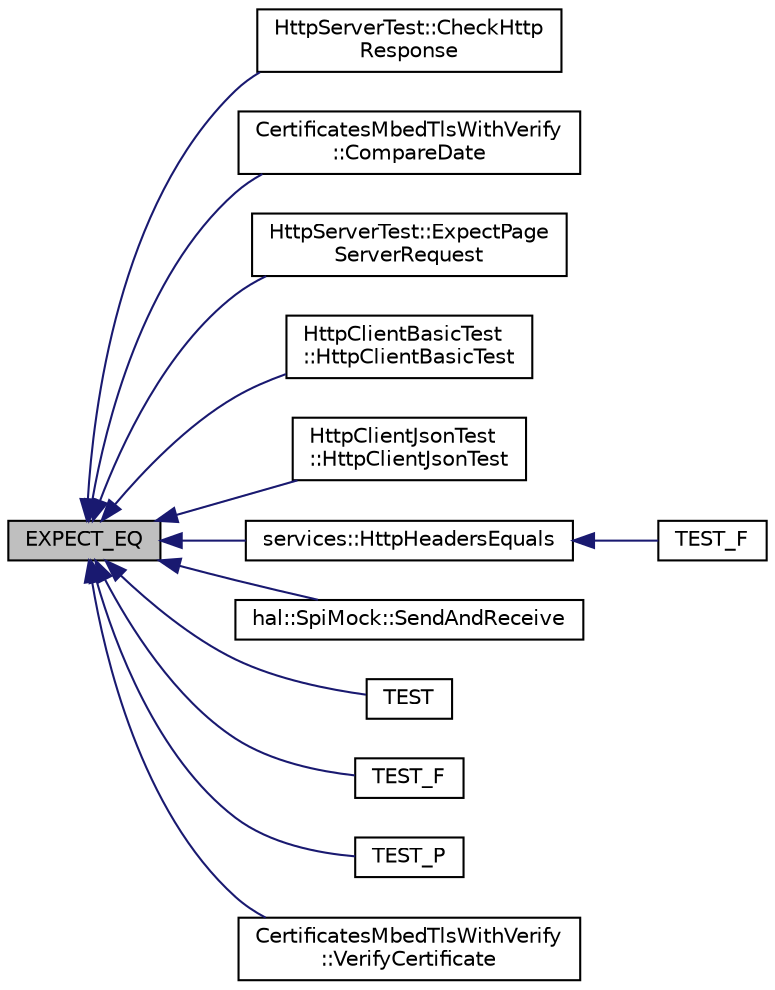 digraph "EXPECT_EQ"
{
 // INTERACTIVE_SVG=YES
  edge [fontname="Helvetica",fontsize="10",labelfontname="Helvetica",labelfontsize="10"];
  node [fontname="Helvetica",fontsize="10",shape=record];
  rankdir="LR";
  Node1 [label="EXPECT_EQ",height=0.2,width=0.4,color="black", fillcolor="grey75", style="filled", fontcolor="black"];
  Node1 -> Node2 [dir="back",color="midnightblue",fontsize="10",style="solid",fontname="Helvetica"];
  Node2 [label="HttpServerTest::CheckHttp\lResponse",height=0.2,width=0.4,color="black", fillcolor="white", style="filled",URL="$d7/dd3/class_http_server_test.html#a3a7823e6b66168d8d2e8f5edc9675ab8"];
  Node1 -> Node3 [dir="back",color="midnightblue",fontsize="10",style="solid",fontname="Helvetica"];
  Node3 [label="CertificatesMbedTlsWithVerify\l::CompareDate",height=0.2,width=0.4,color="black", fillcolor="white", style="filled",URL="$de/de4/class_certificates_mbed_tls_with_verify.html#a7563412d124eb0524cc7ed46a7cb25ed"];
  Node1 -> Node4 [dir="back",color="midnightblue",fontsize="10",style="solid",fontname="Helvetica"];
  Node4 [label="HttpServerTest::ExpectPage\lServerRequest",height=0.2,width=0.4,color="black", fillcolor="white", style="filled",URL="$d7/dd3/class_http_server_test.html#a252c903937e555cf95731b852c209631"];
  Node1 -> Node5 [dir="back",color="midnightblue",fontsize="10",style="solid",fontname="Helvetica"];
  Node5 [label="HttpClientBasicTest\l::HttpClientBasicTest",height=0.2,width=0.4,color="black", fillcolor="white", style="filled",URL="$dc/dad/class_http_client_basic_test.html#a9d77e46c5394eee171dffbca49833ffc"];
  Node1 -> Node6 [dir="back",color="midnightblue",fontsize="10",style="solid",fontname="Helvetica"];
  Node6 [label="HttpClientJsonTest\l::HttpClientJsonTest",height=0.2,width=0.4,color="black", fillcolor="white", style="filled",URL="$d5/d06/class_http_client_json_test.html#aa00bea486e253e25d40c6c69fc9c86b9"];
  Node1 -> Node7 [dir="back",color="midnightblue",fontsize="10",style="solid",fontname="Helvetica"];
  Node7 [label="services::HttpHeadersEquals",height=0.2,width=0.4,color="black", fillcolor="white", style="filled",URL="$db/d91/namespaceservices.html#a7e75891aa3325ee4b9a63a824097c842"];
  Node7 -> Node8 [dir="back",color="midnightblue",fontsize="10",style="solid",fontname="Helvetica"];
  Node8 [label="TEST_F",height=0.2,width=0.4,color="black", fillcolor="white", style="filled",URL="$da/dc1/_test_http_client_json_8cpp.html#ae2357577eb8c9ea15698f46e1ce8a419"];
  Node1 -> Node9 [dir="back",color="midnightblue",fontsize="10",style="solid",fontname="Helvetica"];
  Node9 [label="hal::SpiMock::SendAndReceive",height=0.2,width=0.4,color="black", fillcolor="white", style="filled",URL="$d7/d06/classhal_1_1_spi_mock.html#ae7fb62c4cf3a6e07da2acd5d1622f87d"];
  Node1 -> Node10 [dir="back",color="midnightblue",fontsize="10",style="solid",fontname="Helvetica"];
  Node10 [label="TEST",height=0.2,width=0.4,color="black", fillcolor="white", style="filled",URL="$de/d47/_test_asn1_8cpp.html#af65c714e449110fe05ecdee92894b473"];
  Node1 -> Node11 [dir="back",color="midnightblue",fontsize="10",style="solid",fontname="Helvetica"];
  Node11 [label="TEST_F",height=0.2,width=0.4,color="black", fillcolor="white", style="filled",URL="$da/ddc/_test_allocator_fixed_space_8cpp.html#abeb08e4f021a58cab2b344eb7f4f9f08"];
  Node1 -> Node12 [dir="back",color="midnightblue",fontsize="10",style="solid",fontname="Helvetica"];
  Node12 [label="TEST_P",height=0.2,width=0.4,color="black", fillcolor="white", style="filled",URL="$d8/dc9/_test_http_client_8cpp.html#a59606d6d1ccc26ac537f636fd87f16f1"];
  Node1 -> Node13 [dir="back",color="midnightblue",fontsize="10",style="solid",fontname="Helvetica"];
  Node13 [label="CertificatesMbedTlsWithVerify\l::VerifyCertificate",height=0.2,width=0.4,color="black", fillcolor="white", style="filled",URL="$de/de4/class_certificates_mbed_tls_with_verify.html#aee2e0f93bf1f86fa89ada378f203155f"];
}
